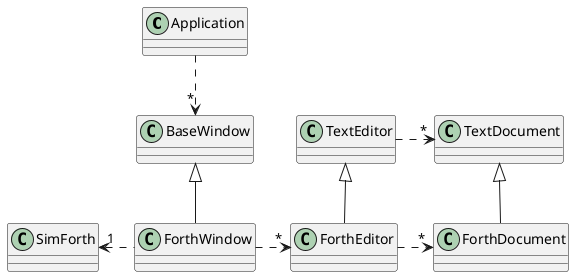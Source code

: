 @startuml

class Application
class BaseWindow
class ForthWindow
class TextEditor
class ForthEditor
class SimForth
class TextDocument
class ForthDocument

Application ..> "*" BaseWindow
BaseWindow <|-- ForthWindow
TextEditor <|-- ForthEditor
TextEditor .> "*" TextDocument
ForthWindow .> "*" ForthEditor
TextDocument <|-- ForthDocument
ForthEditor .> "*" ForthDocument
SimForth "1" <. ForthWindow

@enduml
